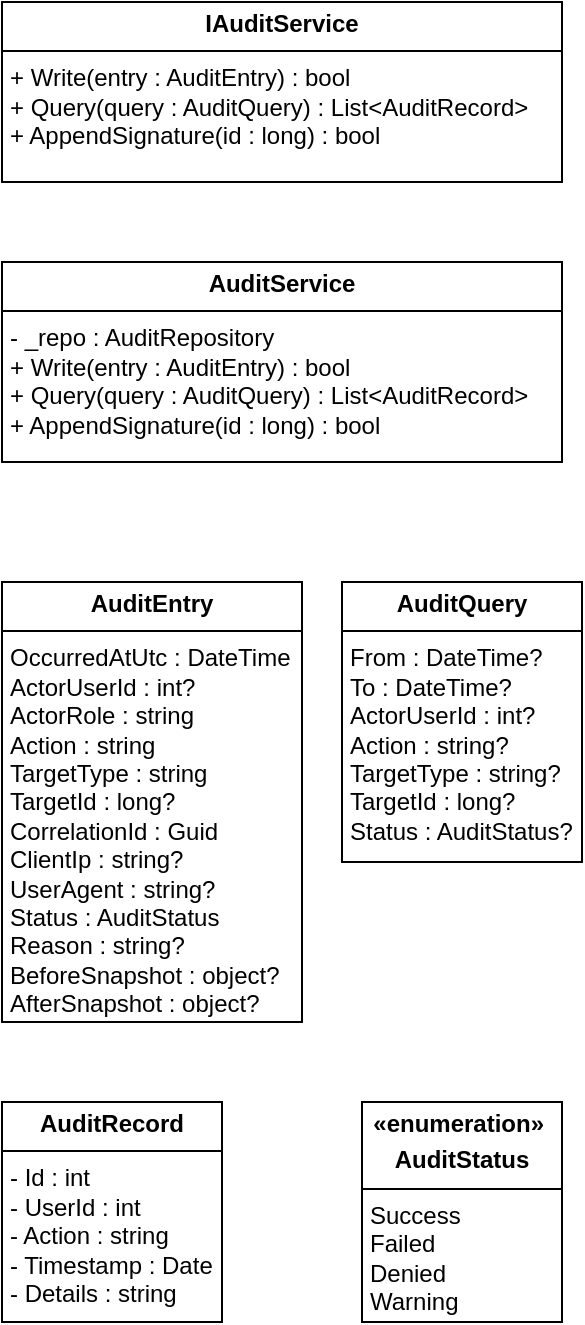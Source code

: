 <mxfile>
    <diagram id="pXCG2o4tl8GYMKUUzzNG" name="第 1 页">
        <mxGraphModel dx="406" dy="780" grid="1" gridSize="10" guides="1" tooltips="1" connect="1" arrows="1" fold="1" page="1" pageScale="1" pageWidth="827" pageHeight="1169" math="0" shadow="0">
            <root>
                <mxCell id="0"/>
                <mxCell id="1" parent="0"/>
                <mxCell id="2" value="&lt;p style=&quot;margin:0px;margin-top:4px;text-align:center;&quot;&gt;&lt;b&gt;IAuditService&lt;/b&gt;&lt;/p&gt;&lt;hr size=&quot;1&quot; style=&quot;border-style:solid;&quot;&gt;&lt;p style=&quot;margin:0px;margin-left:4px;&quot;&gt;+ Write(entry : AuditEntry) : bool&lt;/p&gt;&lt;p style=&quot;margin:0px;margin-left:4px;&quot;&gt;+ Query(query : AuditQuery) : List&amp;lt;AuditRecord&amp;gt;&lt;/p&gt;&lt;p style=&quot;margin:0px;margin-left:4px;&quot;&gt;+ AppendSignature(id : long) : bool&lt;/p&gt;" style="verticalAlign=top;align=left;overflow=fill;html=1;whiteSpace=wrap;" vertex="1" parent="1">
                    <mxGeometry x="50" y="60" width="280" height="90" as="geometry"/>
                </mxCell>
                <mxCell id="3" value="&lt;p style=&quot;margin:0px;margin-top:4px;text-align:center;&quot;&gt;&lt;b&gt;AuditService&lt;/b&gt;&lt;/p&gt;&lt;hr size=&quot;1&quot; style=&quot;border-style:solid;&quot;&gt;&lt;p style=&quot;margin:0px;margin-left:4px;&quot;&gt;- _repo : AuditRepository&lt;/p&gt;&lt;p style=&quot;margin:0px;margin-left:4px;&quot;&gt;+ Write(entry : AuditEntry) : bool&lt;/p&gt;&lt;p style=&quot;margin:0px;margin-left:4px;&quot;&gt;+ Query(query : AuditQuery) : List&amp;lt;AuditRecord&amp;gt;&lt;/p&gt;&lt;p style=&quot;margin:0px;margin-left:4px;&quot;&gt;+ AppendSignature(id : long) : bool&lt;/p&gt;" style="verticalAlign=top;align=left;overflow=fill;html=1;whiteSpace=wrap;" vertex="1" parent="1">
                    <mxGeometry x="50" y="190" width="280" height="100" as="geometry"/>
                </mxCell>
                <mxCell id="4" value="&lt;p style=&quot;margin:0px;margin-top:4px;text-align:center;&quot;&gt;&lt;b&gt;AuditEntry&lt;/b&gt;&lt;/p&gt;&lt;hr size=&quot;1&quot; style=&quot;border-style:solid;&quot;&gt;&lt;p style=&quot;margin:0px;margin-left:4px;&quot;&gt;OccurredAtUtc : DateTime&lt;/p&gt;&lt;p style=&quot;margin:0px;margin-left:4px;&quot;&gt;ActorUserId : int?&lt;/p&gt;&lt;p style=&quot;margin:0px;margin-left:4px;&quot;&gt;ActorRole : string&lt;/p&gt;&lt;p style=&quot;margin:0px;margin-left:4px;&quot;&gt;Action : string&lt;/p&gt;&lt;p style=&quot;margin:0px;margin-left:4px;&quot;&gt;TargetType : string&lt;/p&gt;&lt;p style=&quot;margin:0px;margin-left:4px;&quot;&gt;TargetId : long?&lt;/p&gt;&lt;p style=&quot;margin:0px;margin-left:4px;&quot;&gt;CorrelationId : Guid&lt;/p&gt;&lt;p style=&quot;margin:0px;margin-left:4px;&quot;&gt;ClientIp : string?&lt;/p&gt;&lt;p style=&quot;margin:0px;margin-left:4px;&quot;&gt;UserAgent : string?&lt;/p&gt;&lt;p style=&quot;margin:0px;margin-left:4px;&quot;&gt;Status : AuditStatus&lt;/p&gt;&lt;p style=&quot;margin:0px;margin-left:4px;&quot;&gt;Reason : string?&lt;/p&gt;&lt;p style=&quot;margin:0px;margin-left:4px;&quot;&gt;BeforeSnapshot : object?&lt;/p&gt;&lt;p style=&quot;margin:0px;margin-left:4px;&quot;&gt;AfterSnapshot : object?&lt;/p&gt;" style="verticalAlign=top;align=left;overflow=fill;html=1;whiteSpace=wrap;" vertex="1" parent="1">
                    <mxGeometry x="50" y="350" width="150" height="220" as="geometry"/>
                </mxCell>
                <mxCell id="5" value="&lt;p style=&quot;margin:0px;margin-top:4px;text-align:center;&quot;&gt;&lt;b&gt;AuditQuery&lt;/b&gt;&lt;/p&gt;&lt;hr size=&quot;1&quot; style=&quot;border-style:solid;&quot;&gt;&lt;p style=&quot;margin:0px;margin-left:4px;&quot;&gt;From : DateTime?&lt;/p&gt;&lt;p style=&quot;margin:0px;margin-left:4px;&quot;&gt;To : DateTime?&lt;/p&gt;&lt;p style=&quot;margin:0px;margin-left:4px;&quot;&gt;ActorUserId : int?&lt;/p&gt;&lt;p style=&quot;margin:0px;margin-left:4px;&quot;&gt;Action : string?&lt;/p&gt;&lt;p style=&quot;margin:0px;margin-left:4px;&quot;&gt;TargetType : string?&lt;/p&gt;&lt;p style=&quot;margin:0px;margin-left:4px;&quot;&gt;TargetId : long?&lt;/p&gt;&lt;p style=&quot;margin:0px;margin-left:4px;&quot;&gt;Status : AuditStatus?&lt;/p&gt;" style="verticalAlign=top;align=left;overflow=fill;html=1;whiteSpace=wrap;" vertex="1" parent="1">
                    <mxGeometry x="220" y="350" width="120" height="140" as="geometry"/>
                </mxCell>
                <mxCell id="6" value="&lt;p style=&quot;margin:0px;margin-top:4px;text-align:center;&quot;&gt;&lt;b&gt;AuditRecord&lt;/b&gt;&lt;/p&gt;&lt;hr size=&quot;1&quot; style=&quot;border-style:solid;&quot;&gt;&lt;p style=&quot;margin:0px;margin-left:4px;&quot;&gt;- Id : int&lt;/p&gt;&lt;p style=&quot;margin:0px;margin-left:4px;&quot;&gt;- UserId : int&lt;/p&gt;&lt;p style=&quot;margin:0px;margin-left:4px;&quot;&gt;- Action : string&lt;/p&gt;&lt;p style=&quot;margin:0px;margin-left:4px;&quot;&gt;- Timestamp : Date&lt;/p&gt;&lt;p style=&quot;margin:0px;margin-left:4px;&quot;&gt;- Details : string&lt;/p&gt;" style="verticalAlign=top;align=left;overflow=fill;html=1;whiteSpace=wrap;" vertex="1" parent="1">
                    <mxGeometry x="50" y="610" width="110" height="110" as="geometry"/>
                </mxCell>
                <mxCell id="7" value="&lt;p style=&quot;margin:0px;margin-top:4px;text-align:center;&quot;&gt;&lt;b&gt;«enumeration»&amp;nbsp;&lt;/b&gt;&lt;/p&gt;&lt;p style=&quot;margin:0px;margin-top:4px;text-align:center;&quot;&gt;&lt;b&gt;AuditStatus&lt;/b&gt;&lt;/p&gt;&lt;hr size=&quot;1&quot; style=&quot;border-style:solid;&quot;&gt;&lt;p style=&quot;margin:0px;margin-left:4px;&quot;&gt;&lt;/p&gt;&lt;p style=&quot;margin:0px;margin-left:4px;&quot;&gt;Success&lt;/p&gt;&lt;p style=&quot;margin:0px;margin-left:4px;&quot;&gt;Failed&lt;/p&gt;&lt;p style=&quot;margin:0px;margin-left:4px;&quot;&gt;Denied&lt;/p&gt;&lt;p style=&quot;margin:0px;margin-left:4px;&quot;&gt;Warning&lt;/p&gt;" style="verticalAlign=top;align=left;overflow=fill;html=1;whiteSpace=wrap;" vertex="1" parent="1">
                    <mxGeometry x="230" y="610" width="100" height="110" as="geometry"/>
                </mxCell>
            </root>
        </mxGraphModel>
    </diagram>
</mxfile>